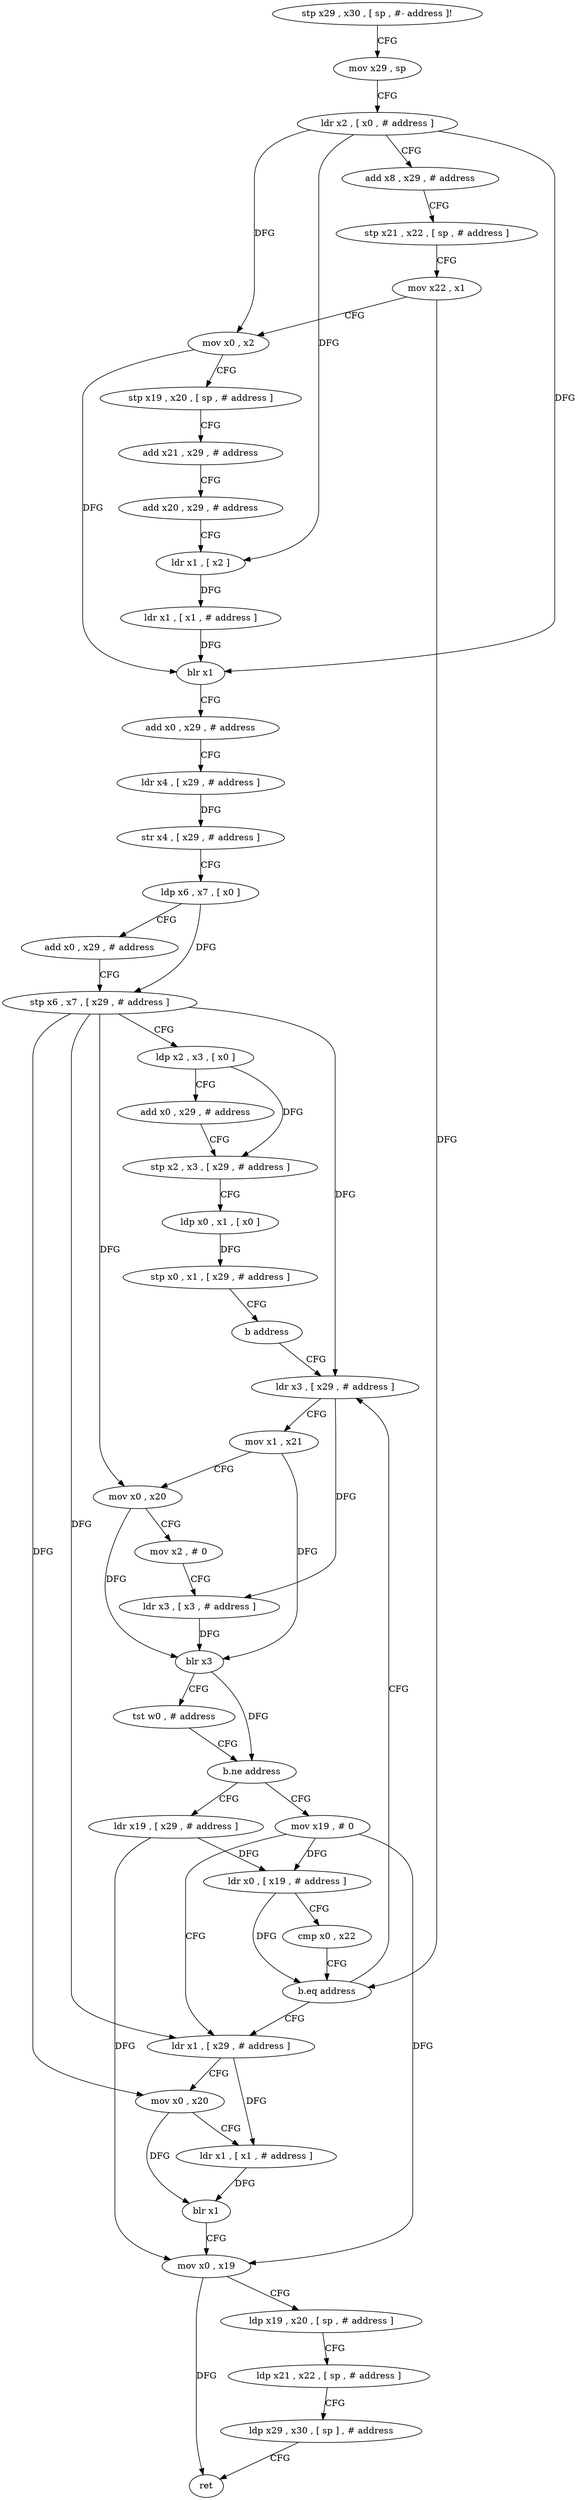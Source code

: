 digraph "func" {
"79280" [label = "stp x29 , x30 , [ sp , #- address ]!" ]
"79284" [label = "mov x29 , sp" ]
"79288" [label = "ldr x2 , [ x0 , # address ]" ]
"79292" [label = "add x8 , x29 , # address" ]
"79296" [label = "stp x21 , x22 , [ sp , # address ]" ]
"79300" [label = "mov x22 , x1" ]
"79304" [label = "mov x0 , x2" ]
"79308" [label = "stp x19 , x20 , [ sp , # address ]" ]
"79312" [label = "add x21 , x29 , # address" ]
"79316" [label = "add x20 , x29 , # address" ]
"79320" [label = "ldr x1 , [ x2 ]" ]
"79324" [label = "ldr x1 , [ x1 , # address ]" ]
"79328" [label = "blr x1" ]
"79332" [label = "add x0 , x29 , # address" ]
"79336" [label = "ldr x4 , [ x29 , # address ]" ]
"79340" [label = "str x4 , [ x29 , # address ]" ]
"79344" [label = "ldp x6 , x7 , [ x0 ]" ]
"79348" [label = "add x0 , x29 , # address" ]
"79352" [label = "stp x6 , x7 , [ x29 , # address ]" ]
"79356" [label = "ldp x2 , x3 , [ x0 ]" ]
"79360" [label = "add x0 , x29 , # address" ]
"79364" [label = "stp x2 , x3 , [ x29 , # address ]" ]
"79368" [label = "ldp x0 , x1 , [ x0 ]" ]
"79372" [label = "stp x0 , x1 , [ x29 , # address ]" ]
"79376" [label = "b address" ]
"79400" [label = "ldr x3 , [ x29 , # address ]" ]
"79404" [label = "mov x1 , x21" ]
"79408" [label = "mov x0 , x20" ]
"79412" [label = "mov x2 , # 0" ]
"79416" [label = "ldr x3 , [ x3 , # address ]" ]
"79420" [label = "blr x3" ]
"79424" [label = "tst w0 , # address" ]
"79428" [label = "b.ne address" ]
"79384" [label = "ldr x19 , [ x29 , # address ]" ]
"79432" [label = "mov x19 , # 0" ]
"79388" [label = "ldr x0 , [ x19 , # address ]" ]
"79392" [label = "cmp x0 , x22" ]
"79396" [label = "b.eq address" ]
"79436" [label = "ldr x1 , [ x29 , # address ]" ]
"79440" [label = "mov x0 , x20" ]
"79444" [label = "ldr x1 , [ x1 , # address ]" ]
"79448" [label = "blr x1" ]
"79452" [label = "mov x0 , x19" ]
"79456" [label = "ldp x19 , x20 , [ sp , # address ]" ]
"79460" [label = "ldp x21 , x22 , [ sp , # address ]" ]
"79464" [label = "ldp x29 , x30 , [ sp ] , # address" ]
"79468" [label = "ret" ]
"79280" -> "79284" [ label = "CFG" ]
"79284" -> "79288" [ label = "CFG" ]
"79288" -> "79292" [ label = "CFG" ]
"79288" -> "79304" [ label = "DFG" ]
"79288" -> "79320" [ label = "DFG" ]
"79288" -> "79328" [ label = "DFG" ]
"79292" -> "79296" [ label = "CFG" ]
"79296" -> "79300" [ label = "CFG" ]
"79300" -> "79304" [ label = "CFG" ]
"79300" -> "79396" [ label = "DFG" ]
"79304" -> "79308" [ label = "CFG" ]
"79304" -> "79328" [ label = "DFG" ]
"79308" -> "79312" [ label = "CFG" ]
"79312" -> "79316" [ label = "CFG" ]
"79316" -> "79320" [ label = "CFG" ]
"79320" -> "79324" [ label = "DFG" ]
"79324" -> "79328" [ label = "DFG" ]
"79328" -> "79332" [ label = "CFG" ]
"79332" -> "79336" [ label = "CFG" ]
"79336" -> "79340" [ label = "DFG" ]
"79340" -> "79344" [ label = "CFG" ]
"79344" -> "79348" [ label = "CFG" ]
"79344" -> "79352" [ label = "DFG" ]
"79348" -> "79352" [ label = "CFG" ]
"79352" -> "79356" [ label = "CFG" ]
"79352" -> "79400" [ label = "DFG" ]
"79352" -> "79436" [ label = "DFG" ]
"79352" -> "79408" [ label = "DFG" ]
"79352" -> "79440" [ label = "DFG" ]
"79356" -> "79360" [ label = "CFG" ]
"79356" -> "79364" [ label = "DFG" ]
"79360" -> "79364" [ label = "CFG" ]
"79364" -> "79368" [ label = "CFG" ]
"79368" -> "79372" [ label = "DFG" ]
"79372" -> "79376" [ label = "CFG" ]
"79376" -> "79400" [ label = "CFG" ]
"79400" -> "79404" [ label = "CFG" ]
"79400" -> "79416" [ label = "DFG" ]
"79404" -> "79408" [ label = "CFG" ]
"79404" -> "79420" [ label = "DFG" ]
"79408" -> "79412" [ label = "CFG" ]
"79408" -> "79420" [ label = "DFG" ]
"79412" -> "79416" [ label = "CFG" ]
"79416" -> "79420" [ label = "DFG" ]
"79420" -> "79424" [ label = "CFG" ]
"79420" -> "79428" [ label = "DFG" ]
"79424" -> "79428" [ label = "CFG" ]
"79428" -> "79384" [ label = "CFG" ]
"79428" -> "79432" [ label = "CFG" ]
"79384" -> "79388" [ label = "DFG" ]
"79384" -> "79452" [ label = "DFG" ]
"79432" -> "79436" [ label = "CFG" ]
"79432" -> "79388" [ label = "DFG" ]
"79432" -> "79452" [ label = "DFG" ]
"79388" -> "79392" [ label = "CFG" ]
"79388" -> "79396" [ label = "DFG" ]
"79392" -> "79396" [ label = "CFG" ]
"79396" -> "79436" [ label = "CFG" ]
"79396" -> "79400" [ label = "CFG" ]
"79436" -> "79440" [ label = "CFG" ]
"79436" -> "79444" [ label = "DFG" ]
"79440" -> "79444" [ label = "CFG" ]
"79440" -> "79448" [ label = "DFG" ]
"79444" -> "79448" [ label = "DFG" ]
"79448" -> "79452" [ label = "CFG" ]
"79452" -> "79456" [ label = "CFG" ]
"79452" -> "79468" [ label = "DFG" ]
"79456" -> "79460" [ label = "CFG" ]
"79460" -> "79464" [ label = "CFG" ]
"79464" -> "79468" [ label = "CFG" ]
}
